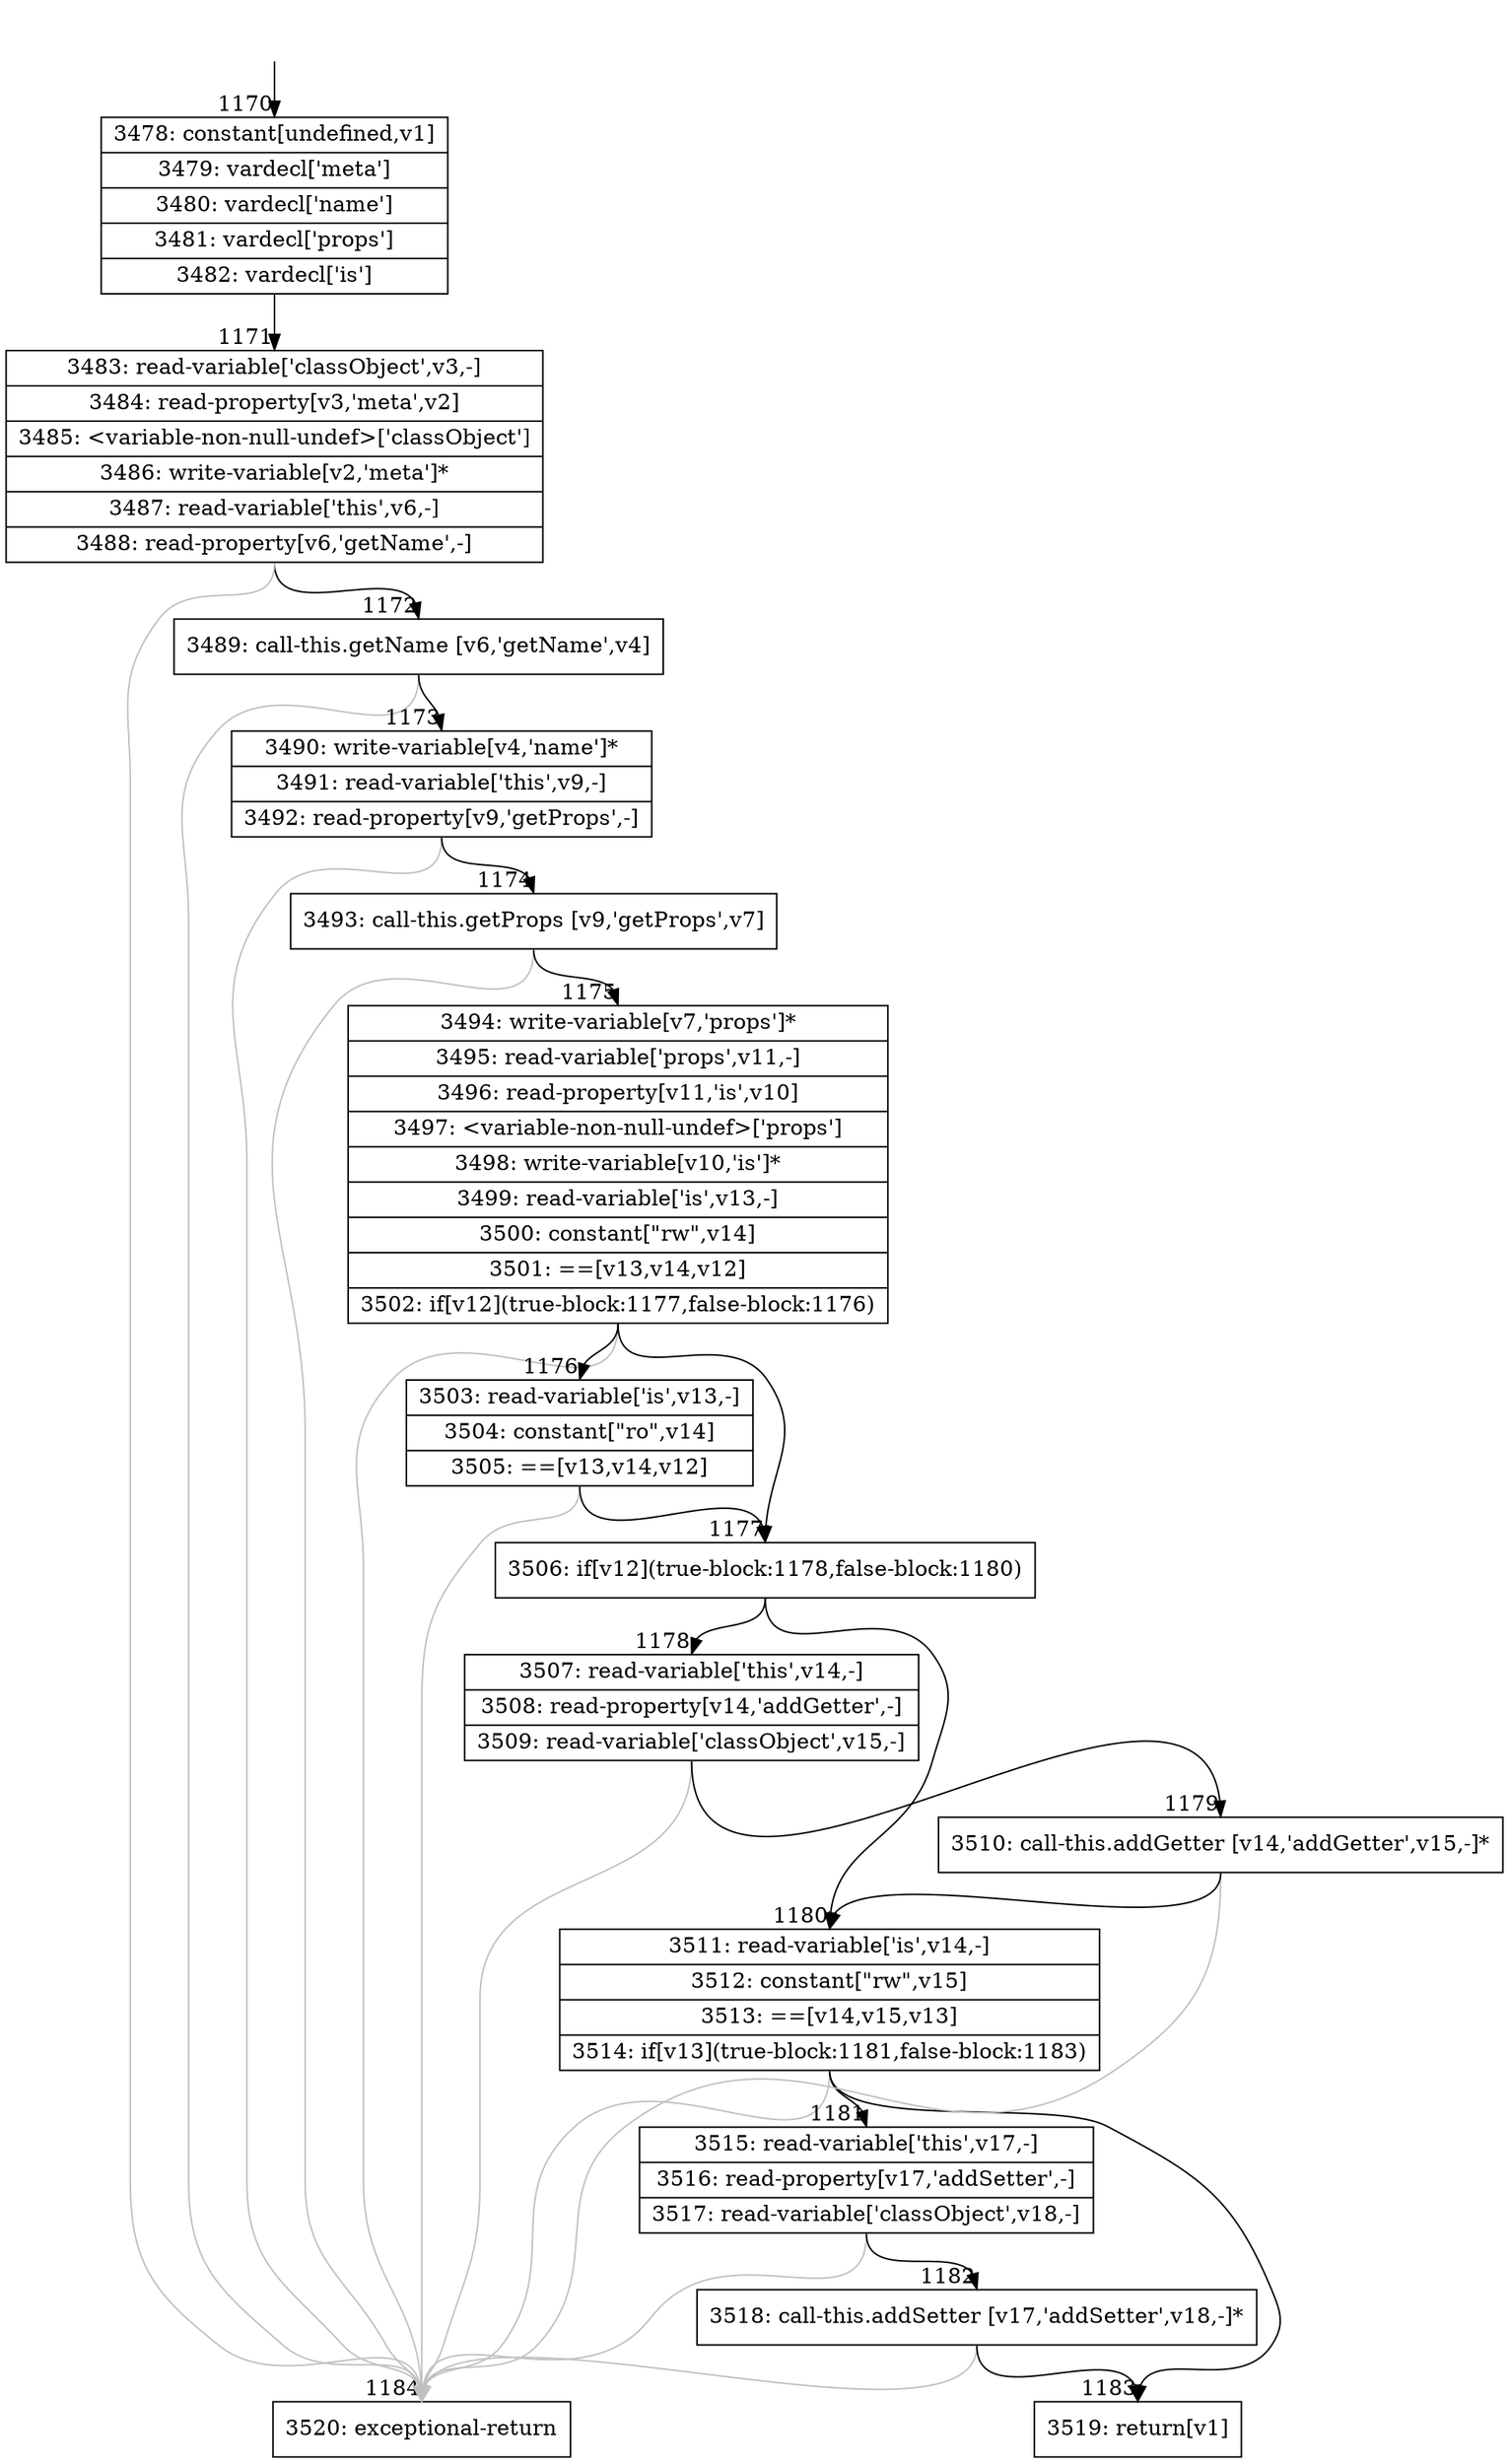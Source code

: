 digraph {
rankdir="TD"
BB_entry140[shape=none,label=""];
BB_entry140 -> BB1170 [tailport=s, headport=n, headlabel="    1170"]
BB1170 [shape=record label="{3478: constant[undefined,v1]|3479: vardecl['meta']|3480: vardecl['name']|3481: vardecl['props']|3482: vardecl['is']}" ] 
BB1170 -> BB1171 [tailport=s, headport=n, headlabel="      1171"]
BB1171 [shape=record label="{3483: read-variable['classObject',v3,-]|3484: read-property[v3,'meta',v2]|3485: \<variable-non-null-undef\>['classObject']|3486: write-variable[v2,'meta']*|3487: read-variable['this',v6,-]|3488: read-property[v6,'getName',-]}" ] 
BB1171 -> BB1172 [tailport=s, headport=n, headlabel="      1172"]
BB1171 -> BB1184 [tailport=s, headport=n, color=gray, headlabel="      1184"]
BB1172 [shape=record label="{3489: call-this.getName [v6,'getName',v4]}" ] 
BB1172 -> BB1173 [tailport=s, headport=n, headlabel="      1173"]
BB1172 -> BB1184 [tailport=s, headport=n, color=gray]
BB1173 [shape=record label="{3490: write-variable[v4,'name']*|3491: read-variable['this',v9,-]|3492: read-property[v9,'getProps',-]}" ] 
BB1173 -> BB1174 [tailport=s, headport=n, headlabel="      1174"]
BB1173 -> BB1184 [tailport=s, headport=n, color=gray]
BB1174 [shape=record label="{3493: call-this.getProps [v9,'getProps',v7]}" ] 
BB1174 -> BB1175 [tailport=s, headport=n, headlabel="      1175"]
BB1174 -> BB1184 [tailport=s, headport=n, color=gray]
BB1175 [shape=record label="{3494: write-variable[v7,'props']*|3495: read-variable['props',v11,-]|3496: read-property[v11,'is',v10]|3497: \<variable-non-null-undef\>['props']|3498: write-variable[v10,'is']*|3499: read-variable['is',v13,-]|3500: constant[\"rw\",v14]|3501: ==[v13,v14,v12]|3502: if[v12](true-block:1177,false-block:1176)}" ] 
BB1175 -> BB1177 [tailport=s, headport=n, headlabel="      1177"]
BB1175 -> BB1176 [tailport=s, headport=n, headlabel="      1176"]
BB1175 -> BB1184 [tailport=s, headport=n, color=gray]
BB1176 [shape=record label="{3503: read-variable['is',v13,-]|3504: constant[\"ro\",v14]|3505: ==[v13,v14,v12]}" ] 
BB1176 -> BB1177 [tailport=s, headport=n]
BB1176 -> BB1184 [tailport=s, headport=n, color=gray]
BB1177 [shape=record label="{3506: if[v12](true-block:1178,false-block:1180)}" ] 
BB1177 -> BB1178 [tailport=s, headport=n, headlabel="      1178"]
BB1177 -> BB1180 [tailport=s, headport=n, headlabel="      1180"]
BB1178 [shape=record label="{3507: read-variable['this',v14,-]|3508: read-property[v14,'addGetter',-]|3509: read-variable['classObject',v15,-]}" ] 
BB1178 -> BB1179 [tailport=s, headport=n, headlabel="      1179"]
BB1178 -> BB1184 [tailport=s, headport=n, color=gray]
BB1179 [shape=record label="{3510: call-this.addGetter [v14,'addGetter',v15,-]*}" ] 
BB1179 -> BB1180 [tailport=s, headport=n]
BB1179 -> BB1184 [tailport=s, headport=n, color=gray]
BB1180 [shape=record label="{3511: read-variable['is',v14,-]|3512: constant[\"rw\",v15]|3513: ==[v14,v15,v13]|3514: if[v13](true-block:1181,false-block:1183)}" ] 
BB1180 -> BB1181 [tailport=s, headport=n, headlabel="      1181"]
BB1180 -> BB1183 [tailport=s, headport=n, headlabel="      1183"]
BB1180 -> BB1184 [tailport=s, headport=n, color=gray]
BB1181 [shape=record label="{3515: read-variable['this',v17,-]|3516: read-property[v17,'addSetter',-]|3517: read-variable['classObject',v18,-]}" ] 
BB1181 -> BB1182 [tailport=s, headport=n, headlabel="      1182"]
BB1181 -> BB1184 [tailport=s, headport=n, color=gray]
BB1182 [shape=record label="{3518: call-this.addSetter [v17,'addSetter',v18,-]*}" ] 
BB1182 -> BB1183 [tailport=s, headport=n]
BB1182 -> BB1184 [tailport=s, headport=n, color=gray]
BB1183 [shape=record label="{3519: return[v1]}" ] 
BB1184 [shape=record label="{3520: exceptional-return}" ] 
//#$~ 1337
}
